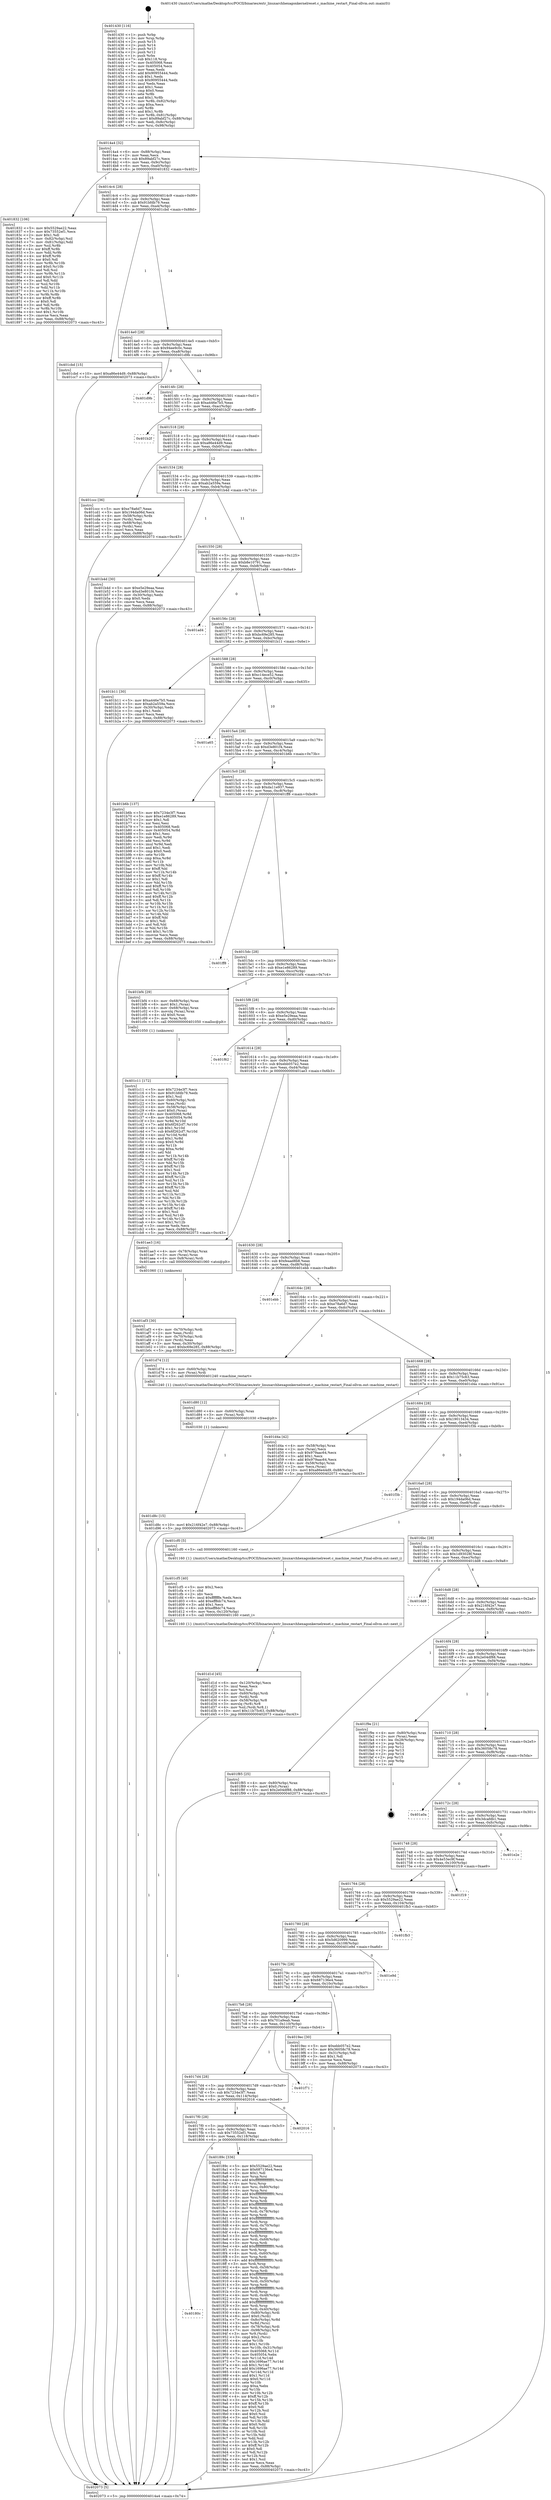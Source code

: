 digraph "0x401430" {
  label = "0x401430 (/mnt/c/Users/mathe/Desktop/tcc/POCII/binaries/extr_linuxarchhexagonkernelreset.c_machine_restart_Final-ollvm.out::main(0))"
  labelloc = "t"
  node[shape=record]

  Entry [label="",width=0.3,height=0.3,shape=circle,fillcolor=black,style=filled]
  "0x4014a4" [label="{
     0x4014a4 [32]\l
     | [instrs]\l
     &nbsp;&nbsp;0x4014a4 \<+6\>: mov -0x88(%rbp),%eax\l
     &nbsp;&nbsp;0x4014aa \<+2\>: mov %eax,%ecx\l
     &nbsp;&nbsp;0x4014ac \<+6\>: sub $0x89abf27c,%ecx\l
     &nbsp;&nbsp;0x4014b2 \<+6\>: mov %eax,-0x9c(%rbp)\l
     &nbsp;&nbsp;0x4014b8 \<+6\>: mov %ecx,-0xa0(%rbp)\l
     &nbsp;&nbsp;0x4014be \<+6\>: je 0000000000401832 \<main+0x402\>\l
  }"]
  "0x401832" [label="{
     0x401832 [106]\l
     | [instrs]\l
     &nbsp;&nbsp;0x401832 \<+5\>: mov $0x5529ae22,%eax\l
     &nbsp;&nbsp;0x401837 \<+5\>: mov $0x73552ef1,%ecx\l
     &nbsp;&nbsp;0x40183c \<+2\>: mov $0x1,%dl\l
     &nbsp;&nbsp;0x40183e \<+7\>: mov -0x82(%rbp),%sil\l
     &nbsp;&nbsp;0x401845 \<+7\>: mov -0x81(%rbp),%dil\l
     &nbsp;&nbsp;0x40184c \<+3\>: mov %sil,%r8b\l
     &nbsp;&nbsp;0x40184f \<+4\>: xor $0xff,%r8b\l
     &nbsp;&nbsp;0x401853 \<+3\>: mov %dil,%r9b\l
     &nbsp;&nbsp;0x401856 \<+4\>: xor $0xff,%r9b\l
     &nbsp;&nbsp;0x40185a \<+3\>: xor $0x0,%dl\l
     &nbsp;&nbsp;0x40185d \<+3\>: mov %r8b,%r10b\l
     &nbsp;&nbsp;0x401860 \<+4\>: and $0x0,%r10b\l
     &nbsp;&nbsp;0x401864 \<+3\>: and %dl,%sil\l
     &nbsp;&nbsp;0x401867 \<+3\>: mov %r9b,%r11b\l
     &nbsp;&nbsp;0x40186a \<+4\>: and $0x0,%r11b\l
     &nbsp;&nbsp;0x40186e \<+3\>: and %dl,%dil\l
     &nbsp;&nbsp;0x401871 \<+3\>: or %sil,%r10b\l
     &nbsp;&nbsp;0x401874 \<+3\>: or %dil,%r11b\l
     &nbsp;&nbsp;0x401877 \<+3\>: xor %r11b,%r10b\l
     &nbsp;&nbsp;0x40187a \<+3\>: or %r9b,%r8b\l
     &nbsp;&nbsp;0x40187d \<+4\>: xor $0xff,%r8b\l
     &nbsp;&nbsp;0x401881 \<+3\>: or $0x0,%dl\l
     &nbsp;&nbsp;0x401884 \<+3\>: and %dl,%r8b\l
     &nbsp;&nbsp;0x401887 \<+3\>: or %r8b,%r10b\l
     &nbsp;&nbsp;0x40188a \<+4\>: test $0x1,%r10b\l
     &nbsp;&nbsp;0x40188e \<+3\>: cmovne %ecx,%eax\l
     &nbsp;&nbsp;0x401891 \<+6\>: mov %eax,-0x88(%rbp)\l
     &nbsp;&nbsp;0x401897 \<+5\>: jmp 0000000000402073 \<main+0xc43\>\l
  }"]
  "0x4014c4" [label="{
     0x4014c4 [28]\l
     | [instrs]\l
     &nbsp;&nbsp;0x4014c4 \<+5\>: jmp 00000000004014c9 \<main+0x99\>\l
     &nbsp;&nbsp;0x4014c9 \<+6\>: mov -0x9c(%rbp),%eax\l
     &nbsp;&nbsp;0x4014cf \<+5\>: sub $0x91bfdb79,%eax\l
     &nbsp;&nbsp;0x4014d4 \<+6\>: mov %eax,-0xa4(%rbp)\l
     &nbsp;&nbsp;0x4014da \<+6\>: je 0000000000401cbd \<main+0x88d\>\l
  }"]
  "0x402073" [label="{
     0x402073 [5]\l
     | [instrs]\l
     &nbsp;&nbsp;0x402073 \<+5\>: jmp 00000000004014a4 \<main+0x74\>\l
  }"]
  "0x401430" [label="{
     0x401430 [116]\l
     | [instrs]\l
     &nbsp;&nbsp;0x401430 \<+1\>: push %rbp\l
     &nbsp;&nbsp;0x401431 \<+3\>: mov %rsp,%rbp\l
     &nbsp;&nbsp;0x401434 \<+2\>: push %r15\l
     &nbsp;&nbsp;0x401436 \<+2\>: push %r14\l
     &nbsp;&nbsp;0x401438 \<+2\>: push %r13\l
     &nbsp;&nbsp;0x40143a \<+2\>: push %r12\l
     &nbsp;&nbsp;0x40143c \<+1\>: push %rbx\l
     &nbsp;&nbsp;0x40143d \<+7\>: sub $0x118,%rsp\l
     &nbsp;&nbsp;0x401444 \<+7\>: mov 0x405068,%eax\l
     &nbsp;&nbsp;0x40144b \<+7\>: mov 0x405054,%ecx\l
     &nbsp;&nbsp;0x401452 \<+2\>: mov %eax,%edx\l
     &nbsp;&nbsp;0x401454 \<+6\>: add $0x90955444,%edx\l
     &nbsp;&nbsp;0x40145a \<+3\>: sub $0x1,%edx\l
     &nbsp;&nbsp;0x40145d \<+6\>: sub $0x90955444,%edx\l
     &nbsp;&nbsp;0x401463 \<+3\>: imul %edx,%eax\l
     &nbsp;&nbsp;0x401466 \<+3\>: and $0x1,%eax\l
     &nbsp;&nbsp;0x401469 \<+3\>: cmp $0x0,%eax\l
     &nbsp;&nbsp;0x40146c \<+4\>: sete %r8b\l
     &nbsp;&nbsp;0x401470 \<+4\>: and $0x1,%r8b\l
     &nbsp;&nbsp;0x401474 \<+7\>: mov %r8b,-0x82(%rbp)\l
     &nbsp;&nbsp;0x40147b \<+3\>: cmp $0xa,%ecx\l
     &nbsp;&nbsp;0x40147e \<+4\>: setl %r8b\l
     &nbsp;&nbsp;0x401482 \<+4\>: and $0x1,%r8b\l
     &nbsp;&nbsp;0x401486 \<+7\>: mov %r8b,-0x81(%rbp)\l
     &nbsp;&nbsp;0x40148d \<+10\>: movl $0x89abf27c,-0x88(%rbp)\l
     &nbsp;&nbsp;0x401497 \<+6\>: mov %edi,-0x8c(%rbp)\l
     &nbsp;&nbsp;0x40149d \<+7\>: mov %rsi,-0x98(%rbp)\l
  }"]
  Exit [label="",width=0.3,height=0.3,shape=circle,fillcolor=black,style=filled,peripheries=2]
  "0x401cbd" [label="{
     0x401cbd [15]\l
     | [instrs]\l
     &nbsp;&nbsp;0x401cbd \<+10\>: movl $0xa86e44d9,-0x88(%rbp)\l
     &nbsp;&nbsp;0x401cc7 \<+5\>: jmp 0000000000402073 \<main+0xc43\>\l
  }"]
  "0x4014e0" [label="{
     0x4014e0 [28]\l
     | [instrs]\l
     &nbsp;&nbsp;0x4014e0 \<+5\>: jmp 00000000004014e5 \<main+0xb5\>\l
     &nbsp;&nbsp;0x4014e5 \<+6\>: mov -0x9c(%rbp),%eax\l
     &nbsp;&nbsp;0x4014eb \<+5\>: sub $0x94ee9c0c,%eax\l
     &nbsp;&nbsp;0x4014f0 \<+6\>: mov %eax,-0xa8(%rbp)\l
     &nbsp;&nbsp;0x4014f6 \<+6\>: je 0000000000401d9b \<main+0x96b\>\l
  }"]
  "0x401d8c" [label="{
     0x401d8c [15]\l
     | [instrs]\l
     &nbsp;&nbsp;0x401d8c \<+10\>: movl $0x216f42e7,-0x88(%rbp)\l
     &nbsp;&nbsp;0x401d96 \<+5\>: jmp 0000000000402073 \<main+0xc43\>\l
  }"]
  "0x401d9b" [label="{
     0x401d9b\l
  }", style=dashed]
  "0x4014fc" [label="{
     0x4014fc [28]\l
     | [instrs]\l
     &nbsp;&nbsp;0x4014fc \<+5\>: jmp 0000000000401501 \<main+0xd1\>\l
     &nbsp;&nbsp;0x401501 \<+6\>: mov -0x9c(%rbp),%eax\l
     &nbsp;&nbsp;0x401507 \<+5\>: sub $0xa446e7b5,%eax\l
     &nbsp;&nbsp;0x40150c \<+6\>: mov %eax,-0xac(%rbp)\l
     &nbsp;&nbsp;0x401512 \<+6\>: je 0000000000401b2f \<main+0x6ff\>\l
  }"]
  "0x401d80" [label="{
     0x401d80 [12]\l
     | [instrs]\l
     &nbsp;&nbsp;0x401d80 \<+4\>: mov -0x60(%rbp),%rax\l
     &nbsp;&nbsp;0x401d84 \<+3\>: mov (%rax),%rdi\l
     &nbsp;&nbsp;0x401d87 \<+5\>: call 0000000000401030 \<free@plt\>\l
     | [calls]\l
     &nbsp;&nbsp;0x401030 \{1\} (unknown)\l
  }"]
  "0x401b2f" [label="{
     0x401b2f\l
  }", style=dashed]
  "0x401518" [label="{
     0x401518 [28]\l
     | [instrs]\l
     &nbsp;&nbsp;0x401518 \<+5\>: jmp 000000000040151d \<main+0xed\>\l
     &nbsp;&nbsp;0x40151d \<+6\>: mov -0x9c(%rbp),%eax\l
     &nbsp;&nbsp;0x401523 \<+5\>: sub $0xa86e44d9,%eax\l
     &nbsp;&nbsp;0x401528 \<+6\>: mov %eax,-0xb0(%rbp)\l
     &nbsp;&nbsp;0x40152e \<+6\>: je 0000000000401ccc \<main+0x89c\>\l
  }"]
  "0x401d1d" [label="{
     0x401d1d [45]\l
     | [instrs]\l
     &nbsp;&nbsp;0x401d1d \<+6\>: mov -0x120(%rbp),%ecx\l
     &nbsp;&nbsp;0x401d23 \<+3\>: imul %eax,%ecx\l
     &nbsp;&nbsp;0x401d26 \<+3\>: mov %cl,%sil\l
     &nbsp;&nbsp;0x401d29 \<+4\>: mov -0x60(%rbp),%rdi\l
     &nbsp;&nbsp;0x401d2d \<+3\>: mov (%rdi),%rdi\l
     &nbsp;&nbsp;0x401d30 \<+4\>: mov -0x58(%rbp),%r8\l
     &nbsp;&nbsp;0x401d34 \<+3\>: movslq (%r8),%r8\l
     &nbsp;&nbsp;0x401d37 \<+4\>: mov %sil,(%rdi,%r8,1)\l
     &nbsp;&nbsp;0x401d3b \<+10\>: movl $0x11b75c63,-0x88(%rbp)\l
     &nbsp;&nbsp;0x401d45 \<+5\>: jmp 0000000000402073 \<main+0xc43\>\l
  }"]
  "0x401ccc" [label="{
     0x401ccc [36]\l
     | [instrs]\l
     &nbsp;&nbsp;0x401ccc \<+5\>: mov $0xe78a6d7,%eax\l
     &nbsp;&nbsp;0x401cd1 \<+5\>: mov $0x194da06d,%ecx\l
     &nbsp;&nbsp;0x401cd6 \<+4\>: mov -0x58(%rbp),%rdx\l
     &nbsp;&nbsp;0x401cda \<+2\>: mov (%rdx),%esi\l
     &nbsp;&nbsp;0x401cdc \<+4\>: mov -0x68(%rbp),%rdx\l
     &nbsp;&nbsp;0x401ce0 \<+2\>: cmp (%rdx),%esi\l
     &nbsp;&nbsp;0x401ce2 \<+3\>: cmovl %ecx,%eax\l
     &nbsp;&nbsp;0x401ce5 \<+6\>: mov %eax,-0x88(%rbp)\l
     &nbsp;&nbsp;0x401ceb \<+5\>: jmp 0000000000402073 \<main+0xc43\>\l
  }"]
  "0x401534" [label="{
     0x401534 [28]\l
     | [instrs]\l
     &nbsp;&nbsp;0x401534 \<+5\>: jmp 0000000000401539 \<main+0x109\>\l
     &nbsp;&nbsp;0x401539 \<+6\>: mov -0x9c(%rbp),%eax\l
     &nbsp;&nbsp;0x40153f \<+5\>: sub $0xab2a559a,%eax\l
     &nbsp;&nbsp;0x401544 \<+6\>: mov %eax,-0xb4(%rbp)\l
     &nbsp;&nbsp;0x40154a \<+6\>: je 0000000000401b4d \<main+0x71d\>\l
  }"]
  "0x401cf5" [label="{
     0x401cf5 [40]\l
     | [instrs]\l
     &nbsp;&nbsp;0x401cf5 \<+5\>: mov $0x2,%ecx\l
     &nbsp;&nbsp;0x401cfa \<+1\>: cltd\l
     &nbsp;&nbsp;0x401cfb \<+2\>: idiv %ecx\l
     &nbsp;&nbsp;0x401cfd \<+6\>: imul $0xfffffffe,%edx,%ecx\l
     &nbsp;&nbsp;0x401d03 \<+6\>: add $0xeff8dc74,%ecx\l
     &nbsp;&nbsp;0x401d09 \<+3\>: add $0x1,%ecx\l
     &nbsp;&nbsp;0x401d0c \<+6\>: sub $0xeff8dc74,%ecx\l
     &nbsp;&nbsp;0x401d12 \<+6\>: mov %ecx,-0x120(%rbp)\l
     &nbsp;&nbsp;0x401d18 \<+5\>: call 0000000000401160 \<next_i\>\l
     | [calls]\l
     &nbsp;&nbsp;0x401160 \{1\} (/mnt/c/Users/mathe/Desktop/tcc/POCII/binaries/extr_linuxarchhexagonkernelreset.c_machine_restart_Final-ollvm.out::next_i)\l
  }"]
  "0x401b4d" [label="{
     0x401b4d [30]\l
     | [instrs]\l
     &nbsp;&nbsp;0x401b4d \<+5\>: mov $0xe5e29eaa,%eax\l
     &nbsp;&nbsp;0x401b52 \<+5\>: mov $0xd3e801f4,%ecx\l
     &nbsp;&nbsp;0x401b57 \<+3\>: mov -0x30(%rbp),%edx\l
     &nbsp;&nbsp;0x401b5a \<+3\>: cmp $0x0,%edx\l
     &nbsp;&nbsp;0x401b5d \<+3\>: cmove %ecx,%eax\l
     &nbsp;&nbsp;0x401b60 \<+6\>: mov %eax,-0x88(%rbp)\l
     &nbsp;&nbsp;0x401b66 \<+5\>: jmp 0000000000402073 \<main+0xc43\>\l
  }"]
  "0x401550" [label="{
     0x401550 [28]\l
     | [instrs]\l
     &nbsp;&nbsp;0x401550 \<+5\>: jmp 0000000000401555 \<main+0x125\>\l
     &nbsp;&nbsp;0x401555 \<+6\>: mov -0x9c(%rbp),%eax\l
     &nbsp;&nbsp;0x40155b \<+5\>: sub $0xb8e10791,%eax\l
     &nbsp;&nbsp;0x401560 \<+6\>: mov %eax,-0xb8(%rbp)\l
     &nbsp;&nbsp;0x401566 \<+6\>: je 0000000000401ad4 \<main+0x6a4\>\l
  }"]
  "0x401c11" [label="{
     0x401c11 [172]\l
     | [instrs]\l
     &nbsp;&nbsp;0x401c11 \<+5\>: mov $0x7234e3f7,%ecx\l
     &nbsp;&nbsp;0x401c16 \<+5\>: mov $0x91bfdb79,%edx\l
     &nbsp;&nbsp;0x401c1b \<+3\>: mov $0x1,%sil\l
     &nbsp;&nbsp;0x401c1e \<+4\>: mov -0x60(%rbp),%rdi\l
     &nbsp;&nbsp;0x401c22 \<+3\>: mov %rax,(%rdi)\l
     &nbsp;&nbsp;0x401c25 \<+4\>: mov -0x58(%rbp),%rax\l
     &nbsp;&nbsp;0x401c29 \<+6\>: movl $0x0,(%rax)\l
     &nbsp;&nbsp;0x401c2f \<+8\>: mov 0x405068,%r8d\l
     &nbsp;&nbsp;0x401c37 \<+8\>: mov 0x405054,%r9d\l
     &nbsp;&nbsp;0x401c3f \<+3\>: mov %r8d,%r10d\l
     &nbsp;&nbsp;0x401c42 \<+7\>: add $0x6f262cf7,%r10d\l
     &nbsp;&nbsp;0x401c49 \<+4\>: sub $0x1,%r10d\l
     &nbsp;&nbsp;0x401c4d \<+7\>: sub $0x6f262cf7,%r10d\l
     &nbsp;&nbsp;0x401c54 \<+4\>: imul %r10d,%r8d\l
     &nbsp;&nbsp;0x401c58 \<+4\>: and $0x1,%r8d\l
     &nbsp;&nbsp;0x401c5c \<+4\>: cmp $0x0,%r8d\l
     &nbsp;&nbsp;0x401c60 \<+4\>: sete %r11b\l
     &nbsp;&nbsp;0x401c64 \<+4\>: cmp $0xa,%r9d\l
     &nbsp;&nbsp;0x401c68 \<+3\>: setl %bl\l
     &nbsp;&nbsp;0x401c6b \<+3\>: mov %r11b,%r14b\l
     &nbsp;&nbsp;0x401c6e \<+4\>: xor $0xff,%r14b\l
     &nbsp;&nbsp;0x401c72 \<+3\>: mov %bl,%r15b\l
     &nbsp;&nbsp;0x401c75 \<+4\>: xor $0xff,%r15b\l
     &nbsp;&nbsp;0x401c79 \<+4\>: xor $0x1,%sil\l
     &nbsp;&nbsp;0x401c7d \<+3\>: mov %r14b,%r12b\l
     &nbsp;&nbsp;0x401c80 \<+4\>: and $0xff,%r12b\l
     &nbsp;&nbsp;0x401c84 \<+3\>: and %sil,%r11b\l
     &nbsp;&nbsp;0x401c87 \<+3\>: mov %r15b,%r13b\l
     &nbsp;&nbsp;0x401c8a \<+4\>: and $0xff,%r13b\l
     &nbsp;&nbsp;0x401c8e \<+3\>: and %sil,%bl\l
     &nbsp;&nbsp;0x401c91 \<+3\>: or %r11b,%r12b\l
     &nbsp;&nbsp;0x401c94 \<+3\>: or %bl,%r13b\l
     &nbsp;&nbsp;0x401c97 \<+3\>: xor %r13b,%r12b\l
     &nbsp;&nbsp;0x401c9a \<+3\>: or %r15b,%r14b\l
     &nbsp;&nbsp;0x401c9d \<+4\>: xor $0xff,%r14b\l
     &nbsp;&nbsp;0x401ca1 \<+4\>: or $0x1,%sil\l
     &nbsp;&nbsp;0x401ca5 \<+3\>: and %sil,%r14b\l
     &nbsp;&nbsp;0x401ca8 \<+3\>: or %r14b,%r12b\l
     &nbsp;&nbsp;0x401cab \<+4\>: test $0x1,%r12b\l
     &nbsp;&nbsp;0x401caf \<+3\>: cmovne %edx,%ecx\l
     &nbsp;&nbsp;0x401cb2 \<+6\>: mov %ecx,-0x88(%rbp)\l
     &nbsp;&nbsp;0x401cb8 \<+5\>: jmp 0000000000402073 \<main+0xc43\>\l
  }"]
  "0x401ad4" [label="{
     0x401ad4\l
  }", style=dashed]
  "0x40156c" [label="{
     0x40156c [28]\l
     | [instrs]\l
     &nbsp;&nbsp;0x40156c \<+5\>: jmp 0000000000401571 \<main+0x141\>\l
     &nbsp;&nbsp;0x401571 \<+6\>: mov -0x9c(%rbp),%eax\l
     &nbsp;&nbsp;0x401577 \<+5\>: sub $0xbc69e285,%eax\l
     &nbsp;&nbsp;0x40157c \<+6\>: mov %eax,-0xbc(%rbp)\l
     &nbsp;&nbsp;0x401582 \<+6\>: je 0000000000401b11 \<main+0x6e1\>\l
  }"]
  "0x401af3" [label="{
     0x401af3 [30]\l
     | [instrs]\l
     &nbsp;&nbsp;0x401af3 \<+4\>: mov -0x70(%rbp),%rdi\l
     &nbsp;&nbsp;0x401af7 \<+2\>: mov %eax,(%rdi)\l
     &nbsp;&nbsp;0x401af9 \<+4\>: mov -0x70(%rbp),%rdi\l
     &nbsp;&nbsp;0x401afd \<+2\>: mov (%rdi),%eax\l
     &nbsp;&nbsp;0x401aff \<+3\>: mov %eax,-0x30(%rbp)\l
     &nbsp;&nbsp;0x401b02 \<+10\>: movl $0xbc69e285,-0x88(%rbp)\l
     &nbsp;&nbsp;0x401b0c \<+5\>: jmp 0000000000402073 \<main+0xc43\>\l
  }"]
  "0x401b11" [label="{
     0x401b11 [30]\l
     | [instrs]\l
     &nbsp;&nbsp;0x401b11 \<+5\>: mov $0xa446e7b5,%eax\l
     &nbsp;&nbsp;0x401b16 \<+5\>: mov $0xab2a559a,%ecx\l
     &nbsp;&nbsp;0x401b1b \<+3\>: mov -0x30(%rbp),%edx\l
     &nbsp;&nbsp;0x401b1e \<+3\>: cmp $0x1,%edx\l
     &nbsp;&nbsp;0x401b21 \<+3\>: cmovl %ecx,%eax\l
     &nbsp;&nbsp;0x401b24 \<+6\>: mov %eax,-0x88(%rbp)\l
     &nbsp;&nbsp;0x401b2a \<+5\>: jmp 0000000000402073 \<main+0xc43\>\l
  }"]
  "0x401588" [label="{
     0x401588 [28]\l
     | [instrs]\l
     &nbsp;&nbsp;0x401588 \<+5\>: jmp 000000000040158d \<main+0x15d\>\l
     &nbsp;&nbsp;0x40158d \<+6\>: mov -0x9c(%rbp),%eax\l
     &nbsp;&nbsp;0x401593 \<+5\>: sub $0xc14ece52,%eax\l
     &nbsp;&nbsp;0x401598 \<+6\>: mov %eax,-0xc0(%rbp)\l
     &nbsp;&nbsp;0x40159e \<+6\>: je 0000000000401a65 \<main+0x635\>\l
  }"]
  "0x40180c" [label="{
     0x40180c\l
  }", style=dashed]
  "0x401a65" [label="{
     0x401a65\l
  }", style=dashed]
  "0x4015a4" [label="{
     0x4015a4 [28]\l
     | [instrs]\l
     &nbsp;&nbsp;0x4015a4 \<+5\>: jmp 00000000004015a9 \<main+0x179\>\l
     &nbsp;&nbsp;0x4015a9 \<+6\>: mov -0x9c(%rbp),%eax\l
     &nbsp;&nbsp;0x4015af \<+5\>: sub $0xd3e801f4,%eax\l
     &nbsp;&nbsp;0x4015b4 \<+6\>: mov %eax,-0xc4(%rbp)\l
     &nbsp;&nbsp;0x4015ba \<+6\>: je 0000000000401b6b \<main+0x73b\>\l
  }"]
  "0x40189c" [label="{
     0x40189c [336]\l
     | [instrs]\l
     &nbsp;&nbsp;0x40189c \<+5\>: mov $0x5529ae22,%eax\l
     &nbsp;&nbsp;0x4018a1 \<+5\>: mov $0x687136e4,%ecx\l
     &nbsp;&nbsp;0x4018a6 \<+2\>: mov $0x1,%dl\l
     &nbsp;&nbsp;0x4018a8 \<+3\>: mov %rsp,%rsi\l
     &nbsp;&nbsp;0x4018ab \<+4\>: add $0xfffffffffffffff0,%rsi\l
     &nbsp;&nbsp;0x4018af \<+3\>: mov %rsi,%rsp\l
     &nbsp;&nbsp;0x4018b2 \<+4\>: mov %rsi,-0x80(%rbp)\l
     &nbsp;&nbsp;0x4018b6 \<+3\>: mov %rsp,%rsi\l
     &nbsp;&nbsp;0x4018b9 \<+4\>: add $0xfffffffffffffff0,%rsi\l
     &nbsp;&nbsp;0x4018bd \<+3\>: mov %rsi,%rsp\l
     &nbsp;&nbsp;0x4018c0 \<+3\>: mov %rsp,%rdi\l
     &nbsp;&nbsp;0x4018c3 \<+4\>: add $0xfffffffffffffff0,%rdi\l
     &nbsp;&nbsp;0x4018c7 \<+3\>: mov %rdi,%rsp\l
     &nbsp;&nbsp;0x4018ca \<+4\>: mov %rdi,-0x78(%rbp)\l
     &nbsp;&nbsp;0x4018ce \<+3\>: mov %rsp,%rdi\l
     &nbsp;&nbsp;0x4018d1 \<+4\>: add $0xfffffffffffffff0,%rdi\l
     &nbsp;&nbsp;0x4018d5 \<+3\>: mov %rdi,%rsp\l
     &nbsp;&nbsp;0x4018d8 \<+4\>: mov %rdi,-0x70(%rbp)\l
     &nbsp;&nbsp;0x4018dc \<+3\>: mov %rsp,%rdi\l
     &nbsp;&nbsp;0x4018df \<+4\>: add $0xfffffffffffffff0,%rdi\l
     &nbsp;&nbsp;0x4018e3 \<+3\>: mov %rdi,%rsp\l
     &nbsp;&nbsp;0x4018e6 \<+4\>: mov %rdi,-0x68(%rbp)\l
     &nbsp;&nbsp;0x4018ea \<+3\>: mov %rsp,%rdi\l
     &nbsp;&nbsp;0x4018ed \<+4\>: add $0xfffffffffffffff0,%rdi\l
     &nbsp;&nbsp;0x4018f1 \<+3\>: mov %rdi,%rsp\l
     &nbsp;&nbsp;0x4018f4 \<+4\>: mov %rdi,-0x60(%rbp)\l
     &nbsp;&nbsp;0x4018f8 \<+3\>: mov %rsp,%rdi\l
     &nbsp;&nbsp;0x4018fb \<+4\>: add $0xfffffffffffffff0,%rdi\l
     &nbsp;&nbsp;0x4018ff \<+3\>: mov %rdi,%rsp\l
     &nbsp;&nbsp;0x401902 \<+4\>: mov %rdi,-0x58(%rbp)\l
     &nbsp;&nbsp;0x401906 \<+3\>: mov %rsp,%rdi\l
     &nbsp;&nbsp;0x401909 \<+4\>: add $0xfffffffffffffff0,%rdi\l
     &nbsp;&nbsp;0x40190d \<+3\>: mov %rdi,%rsp\l
     &nbsp;&nbsp;0x401910 \<+4\>: mov %rdi,-0x50(%rbp)\l
     &nbsp;&nbsp;0x401914 \<+3\>: mov %rsp,%rdi\l
     &nbsp;&nbsp;0x401917 \<+4\>: add $0xfffffffffffffff0,%rdi\l
     &nbsp;&nbsp;0x40191b \<+3\>: mov %rdi,%rsp\l
     &nbsp;&nbsp;0x40191e \<+4\>: mov %rdi,-0x48(%rbp)\l
     &nbsp;&nbsp;0x401922 \<+3\>: mov %rsp,%rdi\l
     &nbsp;&nbsp;0x401925 \<+4\>: add $0xfffffffffffffff0,%rdi\l
     &nbsp;&nbsp;0x401929 \<+3\>: mov %rdi,%rsp\l
     &nbsp;&nbsp;0x40192c \<+4\>: mov %rdi,-0x40(%rbp)\l
     &nbsp;&nbsp;0x401930 \<+4\>: mov -0x80(%rbp),%rdi\l
     &nbsp;&nbsp;0x401934 \<+6\>: movl $0x0,(%rdi)\l
     &nbsp;&nbsp;0x40193a \<+7\>: mov -0x8c(%rbp),%r8d\l
     &nbsp;&nbsp;0x401941 \<+3\>: mov %r8d,(%rsi)\l
     &nbsp;&nbsp;0x401944 \<+4\>: mov -0x78(%rbp),%rdi\l
     &nbsp;&nbsp;0x401948 \<+7\>: mov -0x98(%rbp),%r9\l
     &nbsp;&nbsp;0x40194f \<+3\>: mov %r9,(%rdi)\l
     &nbsp;&nbsp;0x401952 \<+3\>: cmpl $0x2,(%rsi)\l
     &nbsp;&nbsp;0x401955 \<+4\>: setne %r10b\l
     &nbsp;&nbsp;0x401959 \<+4\>: and $0x1,%r10b\l
     &nbsp;&nbsp;0x40195d \<+4\>: mov %r10b,-0x31(%rbp)\l
     &nbsp;&nbsp;0x401961 \<+8\>: mov 0x405068,%r11d\l
     &nbsp;&nbsp;0x401969 \<+7\>: mov 0x405054,%ebx\l
     &nbsp;&nbsp;0x401970 \<+3\>: mov %r11d,%r14d\l
     &nbsp;&nbsp;0x401973 \<+7\>: sub $0x1696ae77,%r14d\l
     &nbsp;&nbsp;0x40197a \<+4\>: sub $0x1,%r14d\l
     &nbsp;&nbsp;0x40197e \<+7\>: add $0x1696ae77,%r14d\l
     &nbsp;&nbsp;0x401985 \<+4\>: imul %r14d,%r11d\l
     &nbsp;&nbsp;0x401989 \<+4\>: and $0x1,%r11d\l
     &nbsp;&nbsp;0x40198d \<+4\>: cmp $0x0,%r11d\l
     &nbsp;&nbsp;0x401991 \<+4\>: sete %r10b\l
     &nbsp;&nbsp;0x401995 \<+3\>: cmp $0xa,%ebx\l
     &nbsp;&nbsp;0x401998 \<+4\>: setl %r15b\l
     &nbsp;&nbsp;0x40199c \<+3\>: mov %r10b,%r12b\l
     &nbsp;&nbsp;0x40199f \<+4\>: xor $0xff,%r12b\l
     &nbsp;&nbsp;0x4019a3 \<+3\>: mov %r15b,%r13b\l
     &nbsp;&nbsp;0x4019a6 \<+4\>: xor $0xff,%r13b\l
     &nbsp;&nbsp;0x4019aa \<+3\>: xor $0x0,%dl\l
     &nbsp;&nbsp;0x4019ad \<+3\>: mov %r12b,%sil\l
     &nbsp;&nbsp;0x4019b0 \<+4\>: and $0x0,%sil\l
     &nbsp;&nbsp;0x4019b4 \<+3\>: and %dl,%r10b\l
     &nbsp;&nbsp;0x4019b7 \<+3\>: mov %r13b,%dil\l
     &nbsp;&nbsp;0x4019ba \<+4\>: and $0x0,%dil\l
     &nbsp;&nbsp;0x4019be \<+3\>: and %dl,%r15b\l
     &nbsp;&nbsp;0x4019c1 \<+3\>: or %r10b,%sil\l
     &nbsp;&nbsp;0x4019c4 \<+3\>: or %r15b,%dil\l
     &nbsp;&nbsp;0x4019c7 \<+3\>: xor %dil,%sil\l
     &nbsp;&nbsp;0x4019ca \<+3\>: or %r13b,%r12b\l
     &nbsp;&nbsp;0x4019cd \<+4\>: xor $0xff,%r12b\l
     &nbsp;&nbsp;0x4019d1 \<+3\>: or $0x0,%dl\l
     &nbsp;&nbsp;0x4019d4 \<+3\>: and %dl,%r12b\l
     &nbsp;&nbsp;0x4019d7 \<+3\>: or %r12b,%sil\l
     &nbsp;&nbsp;0x4019da \<+4\>: test $0x1,%sil\l
     &nbsp;&nbsp;0x4019de \<+3\>: cmovne %ecx,%eax\l
     &nbsp;&nbsp;0x4019e1 \<+6\>: mov %eax,-0x88(%rbp)\l
     &nbsp;&nbsp;0x4019e7 \<+5\>: jmp 0000000000402073 \<main+0xc43\>\l
  }"]
  "0x401b6b" [label="{
     0x401b6b [137]\l
     | [instrs]\l
     &nbsp;&nbsp;0x401b6b \<+5\>: mov $0x7234e3f7,%eax\l
     &nbsp;&nbsp;0x401b70 \<+5\>: mov $0xe1e86289,%ecx\l
     &nbsp;&nbsp;0x401b75 \<+2\>: mov $0x1,%dl\l
     &nbsp;&nbsp;0x401b77 \<+2\>: xor %esi,%esi\l
     &nbsp;&nbsp;0x401b79 \<+7\>: mov 0x405068,%edi\l
     &nbsp;&nbsp;0x401b80 \<+8\>: mov 0x405054,%r8d\l
     &nbsp;&nbsp;0x401b88 \<+3\>: sub $0x1,%esi\l
     &nbsp;&nbsp;0x401b8b \<+3\>: mov %edi,%r9d\l
     &nbsp;&nbsp;0x401b8e \<+3\>: add %esi,%r9d\l
     &nbsp;&nbsp;0x401b91 \<+4\>: imul %r9d,%edi\l
     &nbsp;&nbsp;0x401b95 \<+3\>: and $0x1,%edi\l
     &nbsp;&nbsp;0x401b98 \<+3\>: cmp $0x0,%edi\l
     &nbsp;&nbsp;0x401b9b \<+4\>: sete %r10b\l
     &nbsp;&nbsp;0x401b9f \<+4\>: cmp $0xa,%r8d\l
     &nbsp;&nbsp;0x401ba3 \<+4\>: setl %r11b\l
     &nbsp;&nbsp;0x401ba7 \<+3\>: mov %r10b,%bl\l
     &nbsp;&nbsp;0x401baa \<+3\>: xor $0xff,%bl\l
     &nbsp;&nbsp;0x401bad \<+3\>: mov %r11b,%r14b\l
     &nbsp;&nbsp;0x401bb0 \<+4\>: xor $0xff,%r14b\l
     &nbsp;&nbsp;0x401bb4 \<+3\>: xor $0x1,%dl\l
     &nbsp;&nbsp;0x401bb7 \<+3\>: mov %bl,%r15b\l
     &nbsp;&nbsp;0x401bba \<+4\>: and $0xff,%r15b\l
     &nbsp;&nbsp;0x401bbe \<+3\>: and %dl,%r10b\l
     &nbsp;&nbsp;0x401bc1 \<+3\>: mov %r14b,%r12b\l
     &nbsp;&nbsp;0x401bc4 \<+4\>: and $0xff,%r12b\l
     &nbsp;&nbsp;0x401bc8 \<+3\>: and %dl,%r11b\l
     &nbsp;&nbsp;0x401bcb \<+3\>: or %r10b,%r15b\l
     &nbsp;&nbsp;0x401bce \<+3\>: or %r11b,%r12b\l
     &nbsp;&nbsp;0x401bd1 \<+3\>: xor %r12b,%r15b\l
     &nbsp;&nbsp;0x401bd4 \<+3\>: or %r14b,%bl\l
     &nbsp;&nbsp;0x401bd7 \<+3\>: xor $0xff,%bl\l
     &nbsp;&nbsp;0x401bda \<+3\>: or $0x1,%dl\l
     &nbsp;&nbsp;0x401bdd \<+2\>: and %dl,%bl\l
     &nbsp;&nbsp;0x401bdf \<+3\>: or %bl,%r15b\l
     &nbsp;&nbsp;0x401be2 \<+4\>: test $0x1,%r15b\l
     &nbsp;&nbsp;0x401be6 \<+3\>: cmovne %ecx,%eax\l
     &nbsp;&nbsp;0x401be9 \<+6\>: mov %eax,-0x88(%rbp)\l
     &nbsp;&nbsp;0x401bef \<+5\>: jmp 0000000000402073 \<main+0xc43\>\l
  }"]
  "0x4015c0" [label="{
     0x4015c0 [28]\l
     | [instrs]\l
     &nbsp;&nbsp;0x4015c0 \<+5\>: jmp 00000000004015c5 \<main+0x195\>\l
     &nbsp;&nbsp;0x4015c5 \<+6\>: mov -0x9c(%rbp),%eax\l
     &nbsp;&nbsp;0x4015cb \<+5\>: sub $0xda11e937,%eax\l
     &nbsp;&nbsp;0x4015d0 \<+6\>: mov %eax,-0xc8(%rbp)\l
     &nbsp;&nbsp;0x4015d6 \<+6\>: je 0000000000401ff8 \<main+0xbc8\>\l
  }"]
  "0x4017f0" [label="{
     0x4017f0 [28]\l
     | [instrs]\l
     &nbsp;&nbsp;0x4017f0 \<+5\>: jmp 00000000004017f5 \<main+0x3c5\>\l
     &nbsp;&nbsp;0x4017f5 \<+6\>: mov -0x9c(%rbp),%eax\l
     &nbsp;&nbsp;0x4017fb \<+5\>: sub $0x73552ef1,%eax\l
     &nbsp;&nbsp;0x401800 \<+6\>: mov %eax,-0x118(%rbp)\l
     &nbsp;&nbsp;0x401806 \<+6\>: je 000000000040189c \<main+0x46c\>\l
  }"]
  "0x401ff8" [label="{
     0x401ff8\l
  }", style=dashed]
  "0x4015dc" [label="{
     0x4015dc [28]\l
     | [instrs]\l
     &nbsp;&nbsp;0x4015dc \<+5\>: jmp 00000000004015e1 \<main+0x1b1\>\l
     &nbsp;&nbsp;0x4015e1 \<+6\>: mov -0x9c(%rbp),%eax\l
     &nbsp;&nbsp;0x4015e7 \<+5\>: sub $0xe1e86289,%eax\l
     &nbsp;&nbsp;0x4015ec \<+6\>: mov %eax,-0xcc(%rbp)\l
     &nbsp;&nbsp;0x4015f2 \<+6\>: je 0000000000401bf4 \<main+0x7c4\>\l
  }"]
  "0x402016" [label="{
     0x402016\l
  }", style=dashed]
  "0x401bf4" [label="{
     0x401bf4 [29]\l
     | [instrs]\l
     &nbsp;&nbsp;0x401bf4 \<+4\>: mov -0x68(%rbp),%rax\l
     &nbsp;&nbsp;0x401bf8 \<+6\>: movl $0x1,(%rax)\l
     &nbsp;&nbsp;0x401bfe \<+4\>: mov -0x68(%rbp),%rax\l
     &nbsp;&nbsp;0x401c02 \<+3\>: movslq (%rax),%rax\l
     &nbsp;&nbsp;0x401c05 \<+4\>: shl $0x0,%rax\l
     &nbsp;&nbsp;0x401c09 \<+3\>: mov %rax,%rdi\l
     &nbsp;&nbsp;0x401c0c \<+5\>: call 0000000000401050 \<malloc@plt\>\l
     | [calls]\l
     &nbsp;&nbsp;0x401050 \{1\} (unknown)\l
  }"]
  "0x4015f8" [label="{
     0x4015f8 [28]\l
     | [instrs]\l
     &nbsp;&nbsp;0x4015f8 \<+5\>: jmp 00000000004015fd \<main+0x1cd\>\l
     &nbsp;&nbsp;0x4015fd \<+6\>: mov -0x9c(%rbp),%eax\l
     &nbsp;&nbsp;0x401603 \<+5\>: sub $0xe5e29eaa,%eax\l
     &nbsp;&nbsp;0x401608 \<+6\>: mov %eax,-0xd0(%rbp)\l
     &nbsp;&nbsp;0x40160e \<+6\>: je 0000000000401f62 \<main+0xb32\>\l
  }"]
  "0x4017d4" [label="{
     0x4017d4 [28]\l
     | [instrs]\l
     &nbsp;&nbsp;0x4017d4 \<+5\>: jmp 00000000004017d9 \<main+0x3a9\>\l
     &nbsp;&nbsp;0x4017d9 \<+6\>: mov -0x9c(%rbp),%eax\l
     &nbsp;&nbsp;0x4017df \<+5\>: sub $0x7234e3f7,%eax\l
     &nbsp;&nbsp;0x4017e4 \<+6\>: mov %eax,-0x114(%rbp)\l
     &nbsp;&nbsp;0x4017ea \<+6\>: je 0000000000402016 \<main+0xbe6\>\l
  }"]
  "0x401f62" [label="{
     0x401f62\l
  }", style=dashed]
  "0x401614" [label="{
     0x401614 [28]\l
     | [instrs]\l
     &nbsp;&nbsp;0x401614 \<+5\>: jmp 0000000000401619 \<main+0x1e9\>\l
     &nbsp;&nbsp;0x401619 \<+6\>: mov -0x9c(%rbp),%eax\l
     &nbsp;&nbsp;0x40161f \<+5\>: sub $0xebb057e2,%eax\l
     &nbsp;&nbsp;0x401624 \<+6\>: mov %eax,-0xd4(%rbp)\l
     &nbsp;&nbsp;0x40162a \<+6\>: je 0000000000401ae3 \<main+0x6b3\>\l
  }"]
  "0x401f71" [label="{
     0x401f71\l
  }", style=dashed]
  "0x401ae3" [label="{
     0x401ae3 [16]\l
     | [instrs]\l
     &nbsp;&nbsp;0x401ae3 \<+4\>: mov -0x78(%rbp),%rax\l
     &nbsp;&nbsp;0x401ae7 \<+3\>: mov (%rax),%rax\l
     &nbsp;&nbsp;0x401aea \<+4\>: mov 0x8(%rax),%rdi\l
     &nbsp;&nbsp;0x401aee \<+5\>: call 0000000000401060 \<atoi@plt\>\l
     | [calls]\l
     &nbsp;&nbsp;0x401060 \{1\} (unknown)\l
  }"]
  "0x401630" [label="{
     0x401630 [28]\l
     | [instrs]\l
     &nbsp;&nbsp;0x401630 \<+5\>: jmp 0000000000401635 \<main+0x205\>\l
     &nbsp;&nbsp;0x401635 \<+6\>: mov -0x9c(%rbp),%eax\l
     &nbsp;&nbsp;0x40163b \<+5\>: sub $0xfeaad8b8,%eax\l
     &nbsp;&nbsp;0x401640 \<+6\>: mov %eax,-0xd8(%rbp)\l
     &nbsp;&nbsp;0x401646 \<+6\>: je 0000000000401ebb \<main+0xa8b\>\l
  }"]
  "0x4017b8" [label="{
     0x4017b8 [28]\l
     | [instrs]\l
     &nbsp;&nbsp;0x4017b8 \<+5\>: jmp 00000000004017bd \<main+0x38d\>\l
     &nbsp;&nbsp;0x4017bd \<+6\>: mov -0x9c(%rbp),%eax\l
     &nbsp;&nbsp;0x4017c3 \<+5\>: sub $0x701a9eab,%eax\l
     &nbsp;&nbsp;0x4017c8 \<+6\>: mov %eax,-0x110(%rbp)\l
     &nbsp;&nbsp;0x4017ce \<+6\>: je 0000000000401f71 \<main+0xb41\>\l
  }"]
  "0x401ebb" [label="{
     0x401ebb\l
  }", style=dashed]
  "0x40164c" [label="{
     0x40164c [28]\l
     | [instrs]\l
     &nbsp;&nbsp;0x40164c \<+5\>: jmp 0000000000401651 \<main+0x221\>\l
     &nbsp;&nbsp;0x401651 \<+6\>: mov -0x9c(%rbp),%eax\l
     &nbsp;&nbsp;0x401657 \<+5\>: sub $0xe78a6d7,%eax\l
     &nbsp;&nbsp;0x40165c \<+6\>: mov %eax,-0xdc(%rbp)\l
     &nbsp;&nbsp;0x401662 \<+6\>: je 0000000000401d74 \<main+0x944\>\l
  }"]
  "0x4019ec" [label="{
     0x4019ec [30]\l
     | [instrs]\l
     &nbsp;&nbsp;0x4019ec \<+5\>: mov $0xebb057e2,%eax\l
     &nbsp;&nbsp;0x4019f1 \<+5\>: mov $0x36058c78,%ecx\l
     &nbsp;&nbsp;0x4019f6 \<+3\>: mov -0x31(%rbp),%dl\l
     &nbsp;&nbsp;0x4019f9 \<+3\>: test $0x1,%dl\l
     &nbsp;&nbsp;0x4019fc \<+3\>: cmovne %ecx,%eax\l
     &nbsp;&nbsp;0x4019ff \<+6\>: mov %eax,-0x88(%rbp)\l
     &nbsp;&nbsp;0x401a05 \<+5\>: jmp 0000000000402073 \<main+0xc43\>\l
  }"]
  "0x401d74" [label="{
     0x401d74 [12]\l
     | [instrs]\l
     &nbsp;&nbsp;0x401d74 \<+4\>: mov -0x60(%rbp),%rax\l
     &nbsp;&nbsp;0x401d78 \<+3\>: mov (%rax),%rdi\l
     &nbsp;&nbsp;0x401d7b \<+5\>: call 0000000000401240 \<machine_restart\>\l
     | [calls]\l
     &nbsp;&nbsp;0x401240 \{1\} (/mnt/c/Users/mathe/Desktop/tcc/POCII/binaries/extr_linuxarchhexagonkernelreset.c_machine_restart_Final-ollvm.out::machine_restart)\l
  }"]
  "0x401668" [label="{
     0x401668 [28]\l
     | [instrs]\l
     &nbsp;&nbsp;0x401668 \<+5\>: jmp 000000000040166d \<main+0x23d\>\l
     &nbsp;&nbsp;0x40166d \<+6\>: mov -0x9c(%rbp),%eax\l
     &nbsp;&nbsp;0x401673 \<+5\>: sub $0x11b75c63,%eax\l
     &nbsp;&nbsp;0x401678 \<+6\>: mov %eax,-0xe0(%rbp)\l
     &nbsp;&nbsp;0x40167e \<+6\>: je 0000000000401d4a \<main+0x91a\>\l
  }"]
  "0x40179c" [label="{
     0x40179c [28]\l
     | [instrs]\l
     &nbsp;&nbsp;0x40179c \<+5\>: jmp 00000000004017a1 \<main+0x371\>\l
     &nbsp;&nbsp;0x4017a1 \<+6\>: mov -0x9c(%rbp),%eax\l
     &nbsp;&nbsp;0x4017a7 \<+5\>: sub $0x687136e4,%eax\l
     &nbsp;&nbsp;0x4017ac \<+6\>: mov %eax,-0x10c(%rbp)\l
     &nbsp;&nbsp;0x4017b2 \<+6\>: je 00000000004019ec \<main+0x5bc\>\l
  }"]
  "0x401d4a" [label="{
     0x401d4a [42]\l
     | [instrs]\l
     &nbsp;&nbsp;0x401d4a \<+4\>: mov -0x58(%rbp),%rax\l
     &nbsp;&nbsp;0x401d4e \<+2\>: mov (%rax),%ecx\l
     &nbsp;&nbsp;0x401d50 \<+6\>: sub $0x979aac64,%ecx\l
     &nbsp;&nbsp;0x401d56 \<+3\>: add $0x1,%ecx\l
     &nbsp;&nbsp;0x401d59 \<+6\>: add $0x979aac64,%ecx\l
     &nbsp;&nbsp;0x401d5f \<+4\>: mov -0x58(%rbp),%rax\l
     &nbsp;&nbsp;0x401d63 \<+2\>: mov %ecx,(%rax)\l
     &nbsp;&nbsp;0x401d65 \<+10\>: movl $0xa86e44d9,-0x88(%rbp)\l
     &nbsp;&nbsp;0x401d6f \<+5\>: jmp 0000000000402073 \<main+0xc43\>\l
  }"]
  "0x401684" [label="{
     0x401684 [28]\l
     | [instrs]\l
     &nbsp;&nbsp;0x401684 \<+5\>: jmp 0000000000401689 \<main+0x259\>\l
     &nbsp;&nbsp;0x401689 \<+6\>: mov -0x9c(%rbp),%eax\l
     &nbsp;&nbsp;0x40168f \<+5\>: sub $0x19013434,%eax\l
     &nbsp;&nbsp;0x401694 \<+6\>: mov %eax,-0xe4(%rbp)\l
     &nbsp;&nbsp;0x40169a \<+6\>: je 0000000000401f3b \<main+0xb0b\>\l
  }"]
  "0x401e9d" [label="{
     0x401e9d\l
  }", style=dashed]
  "0x401f3b" [label="{
     0x401f3b\l
  }", style=dashed]
  "0x4016a0" [label="{
     0x4016a0 [28]\l
     | [instrs]\l
     &nbsp;&nbsp;0x4016a0 \<+5\>: jmp 00000000004016a5 \<main+0x275\>\l
     &nbsp;&nbsp;0x4016a5 \<+6\>: mov -0x9c(%rbp),%eax\l
     &nbsp;&nbsp;0x4016ab \<+5\>: sub $0x194da06d,%eax\l
     &nbsp;&nbsp;0x4016b0 \<+6\>: mov %eax,-0xe8(%rbp)\l
     &nbsp;&nbsp;0x4016b6 \<+6\>: je 0000000000401cf0 \<main+0x8c0\>\l
  }"]
  "0x401780" [label="{
     0x401780 [28]\l
     | [instrs]\l
     &nbsp;&nbsp;0x401780 \<+5\>: jmp 0000000000401785 \<main+0x355\>\l
     &nbsp;&nbsp;0x401785 \<+6\>: mov -0x9c(%rbp),%eax\l
     &nbsp;&nbsp;0x40178b \<+5\>: sub $0x5d620999,%eax\l
     &nbsp;&nbsp;0x401790 \<+6\>: mov %eax,-0x108(%rbp)\l
     &nbsp;&nbsp;0x401796 \<+6\>: je 0000000000401e9d \<main+0xa6d\>\l
  }"]
  "0x401cf0" [label="{
     0x401cf0 [5]\l
     | [instrs]\l
     &nbsp;&nbsp;0x401cf0 \<+5\>: call 0000000000401160 \<next_i\>\l
     | [calls]\l
     &nbsp;&nbsp;0x401160 \{1\} (/mnt/c/Users/mathe/Desktop/tcc/POCII/binaries/extr_linuxarchhexagonkernelreset.c_machine_restart_Final-ollvm.out::next_i)\l
  }"]
  "0x4016bc" [label="{
     0x4016bc [28]\l
     | [instrs]\l
     &nbsp;&nbsp;0x4016bc \<+5\>: jmp 00000000004016c1 \<main+0x291\>\l
     &nbsp;&nbsp;0x4016c1 \<+6\>: mov -0x9c(%rbp),%eax\l
     &nbsp;&nbsp;0x4016c7 \<+5\>: sub $0x1d93028f,%eax\l
     &nbsp;&nbsp;0x4016cc \<+6\>: mov %eax,-0xec(%rbp)\l
     &nbsp;&nbsp;0x4016d2 \<+6\>: je 0000000000401dd8 \<main+0x9a8\>\l
  }"]
  "0x401fb3" [label="{
     0x401fb3\l
  }", style=dashed]
  "0x401dd8" [label="{
     0x401dd8\l
  }", style=dashed]
  "0x4016d8" [label="{
     0x4016d8 [28]\l
     | [instrs]\l
     &nbsp;&nbsp;0x4016d8 \<+5\>: jmp 00000000004016dd \<main+0x2ad\>\l
     &nbsp;&nbsp;0x4016dd \<+6\>: mov -0x9c(%rbp),%eax\l
     &nbsp;&nbsp;0x4016e3 \<+5\>: sub $0x216f42e7,%eax\l
     &nbsp;&nbsp;0x4016e8 \<+6\>: mov %eax,-0xf0(%rbp)\l
     &nbsp;&nbsp;0x4016ee \<+6\>: je 0000000000401f85 \<main+0xb55\>\l
  }"]
  "0x401764" [label="{
     0x401764 [28]\l
     | [instrs]\l
     &nbsp;&nbsp;0x401764 \<+5\>: jmp 0000000000401769 \<main+0x339\>\l
     &nbsp;&nbsp;0x401769 \<+6\>: mov -0x9c(%rbp),%eax\l
     &nbsp;&nbsp;0x40176f \<+5\>: sub $0x5529ae22,%eax\l
     &nbsp;&nbsp;0x401774 \<+6\>: mov %eax,-0x104(%rbp)\l
     &nbsp;&nbsp;0x40177a \<+6\>: je 0000000000401fb3 \<main+0xb83\>\l
  }"]
  "0x401f85" [label="{
     0x401f85 [25]\l
     | [instrs]\l
     &nbsp;&nbsp;0x401f85 \<+4\>: mov -0x80(%rbp),%rax\l
     &nbsp;&nbsp;0x401f89 \<+6\>: movl $0x0,(%rax)\l
     &nbsp;&nbsp;0x401f8f \<+10\>: movl $0x2e04df88,-0x88(%rbp)\l
     &nbsp;&nbsp;0x401f99 \<+5\>: jmp 0000000000402073 \<main+0xc43\>\l
  }"]
  "0x4016f4" [label="{
     0x4016f4 [28]\l
     | [instrs]\l
     &nbsp;&nbsp;0x4016f4 \<+5\>: jmp 00000000004016f9 \<main+0x2c9\>\l
     &nbsp;&nbsp;0x4016f9 \<+6\>: mov -0x9c(%rbp),%eax\l
     &nbsp;&nbsp;0x4016ff \<+5\>: sub $0x2e04df88,%eax\l
     &nbsp;&nbsp;0x401704 \<+6\>: mov %eax,-0xf4(%rbp)\l
     &nbsp;&nbsp;0x40170a \<+6\>: je 0000000000401f9e \<main+0xb6e\>\l
  }"]
  "0x401f19" [label="{
     0x401f19\l
  }", style=dashed]
  "0x401f9e" [label="{
     0x401f9e [21]\l
     | [instrs]\l
     &nbsp;&nbsp;0x401f9e \<+4\>: mov -0x80(%rbp),%rax\l
     &nbsp;&nbsp;0x401fa2 \<+2\>: mov (%rax),%eax\l
     &nbsp;&nbsp;0x401fa4 \<+4\>: lea -0x28(%rbp),%rsp\l
     &nbsp;&nbsp;0x401fa8 \<+1\>: pop %rbx\l
     &nbsp;&nbsp;0x401fa9 \<+2\>: pop %r12\l
     &nbsp;&nbsp;0x401fab \<+2\>: pop %r13\l
     &nbsp;&nbsp;0x401fad \<+2\>: pop %r14\l
     &nbsp;&nbsp;0x401faf \<+2\>: pop %r15\l
     &nbsp;&nbsp;0x401fb1 \<+1\>: pop %rbp\l
     &nbsp;&nbsp;0x401fb2 \<+1\>: ret\l
  }"]
  "0x401710" [label="{
     0x401710 [28]\l
     | [instrs]\l
     &nbsp;&nbsp;0x401710 \<+5\>: jmp 0000000000401715 \<main+0x2e5\>\l
     &nbsp;&nbsp;0x401715 \<+6\>: mov -0x9c(%rbp),%eax\l
     &nbsp;&nbsp;0x40171b \<+5\>: sub $0x36058c78,%eax\l
     &nbsp;&nbsp;0x401720 \<+6\>: mov %eax,-0xf8(%rbp)\l
     &nbsp;&nbsp;0x401726 \<+6\>: je 0000000000401a0a \<main+0x5da\>\l
  }"]
  "0x401748" [label="{
     0x401748 [28]\l
     | [instrs]\l
     &nbsp;&nbsp;0x401748 \<+5\>: jmp 000000000040174d \<main+0x31d\>\l
     &nbsp;&nbsp;0x40174d \<+6\>: mov -0x9c(%rbp),%eax\l
     &nbsp;&nbsp;0x401753 \<+5\>: sub $0x4e53ec9f,%eax\l
     &nbsp;&nbsp;0x401758 \<+6\>: mov %eax,-0x100(%rbp)\l
     &nbsp;&nbsp;0x40175e \<+6\>: je 0000000000401f19 \<main+0xae9\>\l
  }"]
  "0x401a0a" [label="{
     0x401a0a\l
  }", style=dashed]
  "0x40172c" [label="{
     0x40172c [28]\l
     | [instrs]\l
     &nbsp;&nbsp;0x40172c \<+5\>: jmp 0000000000401731 \<main+0x301\>\l
     &nbsp;&nbsp;0x401731 \<+6\>: mov -0x9c(%rbp),%eax\l
     &nbsp;&nbsp;0x401737 \<+5\>: sub $0x3dcafdb1,%eax\l
     &nbsp;&nbsp;0x40173c \<+6\>: mov %eax,-0xfc(%rbp)\l
     &nbsp;&nbsp;0x401742 \<+6\>: je 0000000000401e2e \<main+0x9fe\>\l
  }"]
  "0x401e2e" [label="{
     0x401e2e\l
  }", style=dashed]
  Entry -> "0x401430" [label=" 1"]
  "0x4014a4" -> "0x401832" [label=" 1"]
  "0x4014a4" -> "0x4014c4" [label=" 15"]
  "0x401832" -> "0x402073" [label=" 1"]
  "0x401430" -> "0x4014a4" [label=" 1"]
  "0x402073" -> "0x4014a4" [label=" 15"]
  "0x401f9e" -> Exit [label=" 1"]
  "0x4014c4" -> "0x401cbd" [label=" 1"]
  "0x4014c4" -> "0x4014e0" [label=" 14"]
  "0x401f85" -> "0x402073" [label=" 1"]
  "0x4014e0" -> "0x401d9b" [label=" 0"]
  "0x4014e0" -> "0x4014fc" [label=" 14"]
  "0x401d8c" -> "0x402073" [label=" 1"]
  "0x4014fc" -> "0x401b2f" [label=" 0"]
  "0x4014fc" -> "0x401518" [label=" 14"]
  "0x401d80" -> "0x401d8c" [label=" 1"]
  "0x401518" -> "0x401ccc" [label=" 2"]
  "0x401518" -> "0x401534" [label=" 12"]
  "0x401d74" -> "0x401d80" [label=" 1"]
  "0x401534" -> "0x401b4d" [label=" 1"]
  "0x401534" -> "0x401550" [label=" 11"]
  "0x401d4a" -> "0x402073" [label=" 1"]
  "0x401550" -> "0x401ad4" [label=" 0"]
  "0x401550" -> "0x40156c" [label=" 11"]
  "0x401d1d" -> "0x402073" [label=" 1"]
  "0x40156c" -> "0x401b11" [label=" 1"]
  "0x40156c" -> "0x401588" [label=" 10"]
  "0x401cf5" -> "0x401d1d" [label=" 1"]
  "0x401588" -> "0x401a65" [label=" 0"]
  "0x401588" -> "0x4015a4" [label=" 10"]
  "0x401ccc" -> "0x402073" [label=" 2"]
  "0x4015a4" -> "0x401b6b" [label=" 1"]
  "0x4015a4" -> "0x4015c0" [label=" 9"]
  "0x401cbd" -> "0x402073" [label=" 1"]
  "0x4015c0" -> "0x401ff8" [label=" 0"]
  "0x4015c0" -> "0x4015dc" [label=" 9"]
  "0x401bf4" -> "0x401c11" [label=" 1"]
  "0x4015dc" -> "0x401bf4" [label=" 1"]
  "0x4015dc" -> "0x4015f8" [label=" 8"]
  "0x401b6b" -> "0x402073" [label=" 1"]
  "0x4015f8" -> "0x401f62" [label=" 0"]
  "0x4015f8" -> "0x401614" [label=" 8"]
  "0x401b11" -> "0x402073" [label=" 1"]
  "0x401614" -> "0x401ae3" [label=" 1"]
  "0x401614" -> "0x401630" [label=" 7"]
  "0x401af3" -> "0x402073" [label=" 1"]
  "0x401630" -> "0x401ebb" [label=" 0"]
  "0x401630" -> "0x40164c" [label=" 7"]
  "0x4019ec" -> "0x402073" [label=" 1"]
  "0x40164c" -> "0x401d74" [label=" 1"]
  "0x40164c" -> "0x401668" [label=" 6"]
  "0x40189c" -> "0x402073" [label=" 1"]
  "0x401668" -> "0x401d4a" [label=" 1"]
  "0x401668" -> "0x401684" [label=" 5"]
  "0x4017f0" -> "0x40180c" [label=" 0"]
  "0x401684" -> "0x401f3b" [label=" 0"]
  "0x401684" -> "0x4016a0" [label=" 5"]
  "0x4017f0" -> "0x40189c" [label=" 1"]
  "0x4016a0" -> "0x401cf0" [label=" 1"]
  "0x4016a0" -> "0x4016bc" [label=" 4"]
  "0x4017d4" -> "0x4017f0" [label=" 1"]
  "0x4016bc" -> "0x401dd8" [label=" 0"]
  "0x4016bc" -> "0x4016d8" [label=" 4"]
  "0x4017d4" -> "0x402016" [label=" 0"]
  "0x4016d8" -> "0x401f85" [label=" 1"]
  "0x4016d8" -> "0x4016f4" [label=" 3"]
  "0x4017b8" -> "0x4017d4" [label=" 1"]
  "0x4016f4" -> "0x401f9e" [label=" 1"]
  "0x4016f4" -> "0x401710" [label=" 2"]
  "0x4017b8" -> "0x401f71" [label=" 0"]
  "0x401710" -> "0x401a0a" [label=" 0"]
  "0x401710" -> "0x40172c" [label=" 2"]
  "0x40179c" -> "0x4017b8" [label=" 1"]
  "0x40172c" -> "0x401e2e" [label=" 0"]
  "0x40172c" -> "0x401748" [label=" 2"]
  "0x401ae3" -> "0x401af3" [label=" 1"]
  "0x401748" -> "0x401f19" [label=" 0"]
  "0x401748" -> "0x401764" [label=" 2"]
  "0x401b4d" -> "0x402073" [label=" 1"]
  "0x401764" -> "0x401fb3" [label=" 0"]
  "0x401764" -> "0x401780" [label=" 2"]
  "0x401c11" -> "0x402073" [label=" 1"]
  "0x401780" -> "0x401e9d" [label=" 0"]
  "0x401780" -> "0x40179c" [label=" 2"]
  "0x401cf0" -> "0x401cf5" [label=" 1"]
  "0x40179c" -> "0x4019ec" [label=" 1"]
}
